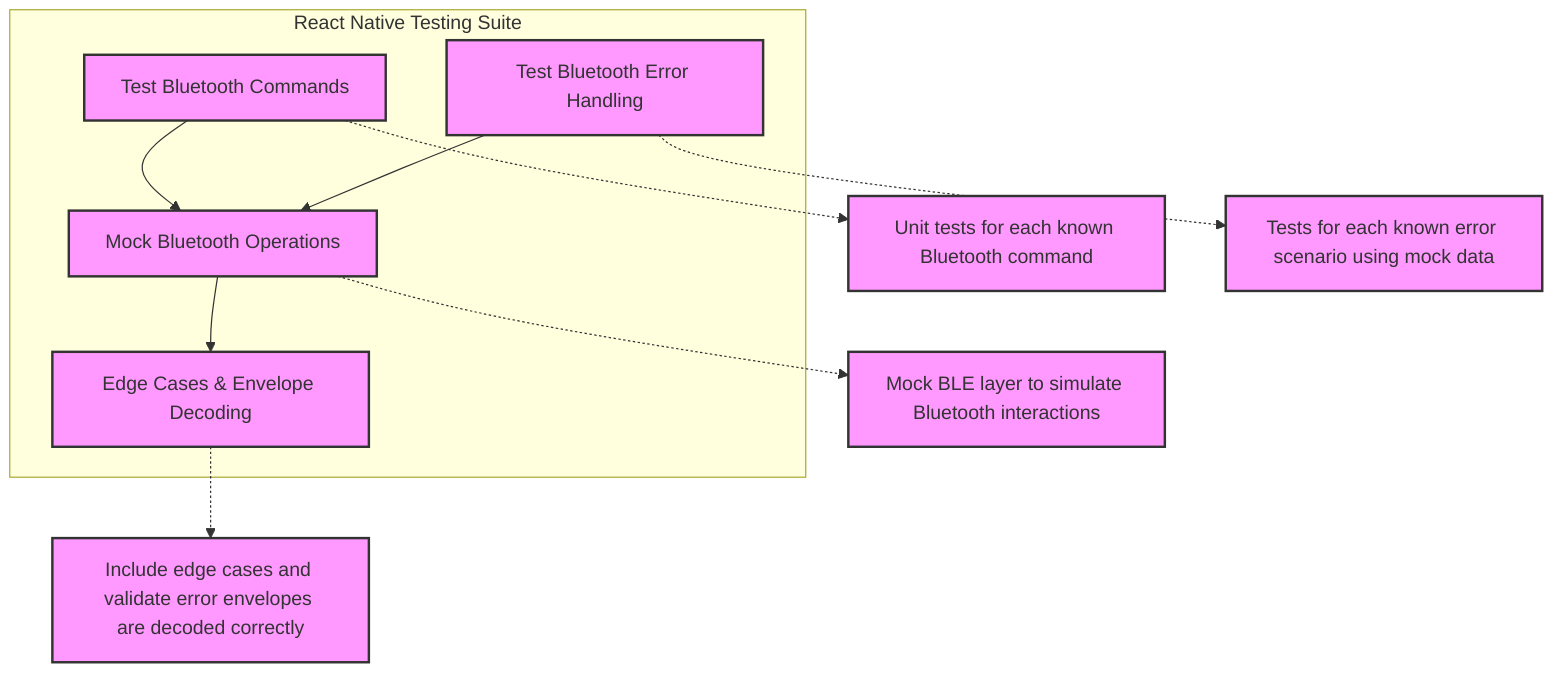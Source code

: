 graph TD
    subgraph React Native Testing Suite
        T1[Test Bluetooth Commands]
        T2[Test Bluetooth Error Handling]
        T3[Mock Bluetooth Operations]
        T4[Edge Cases & Envelope Decoding]
    end
    
    T1 --> T3
    T2 --> T3
    T3 --> T4
    
    N1["Unit tests for each known Bluetooth command"]
    N2["Tests for each known error scenario using mock data"]
    N3["Mock BLE layer to simulate Bluetooth interactions"]
    N4["Include edge cases and validate error envelopes are decoded correctly"]
    
    T1 -.-> N1
    T2 -.-> N2
    T3 -.-> N3
    T4 -.-> N4

    classDef default fill:#f9f,stroke:#333,stroke-width:2px;